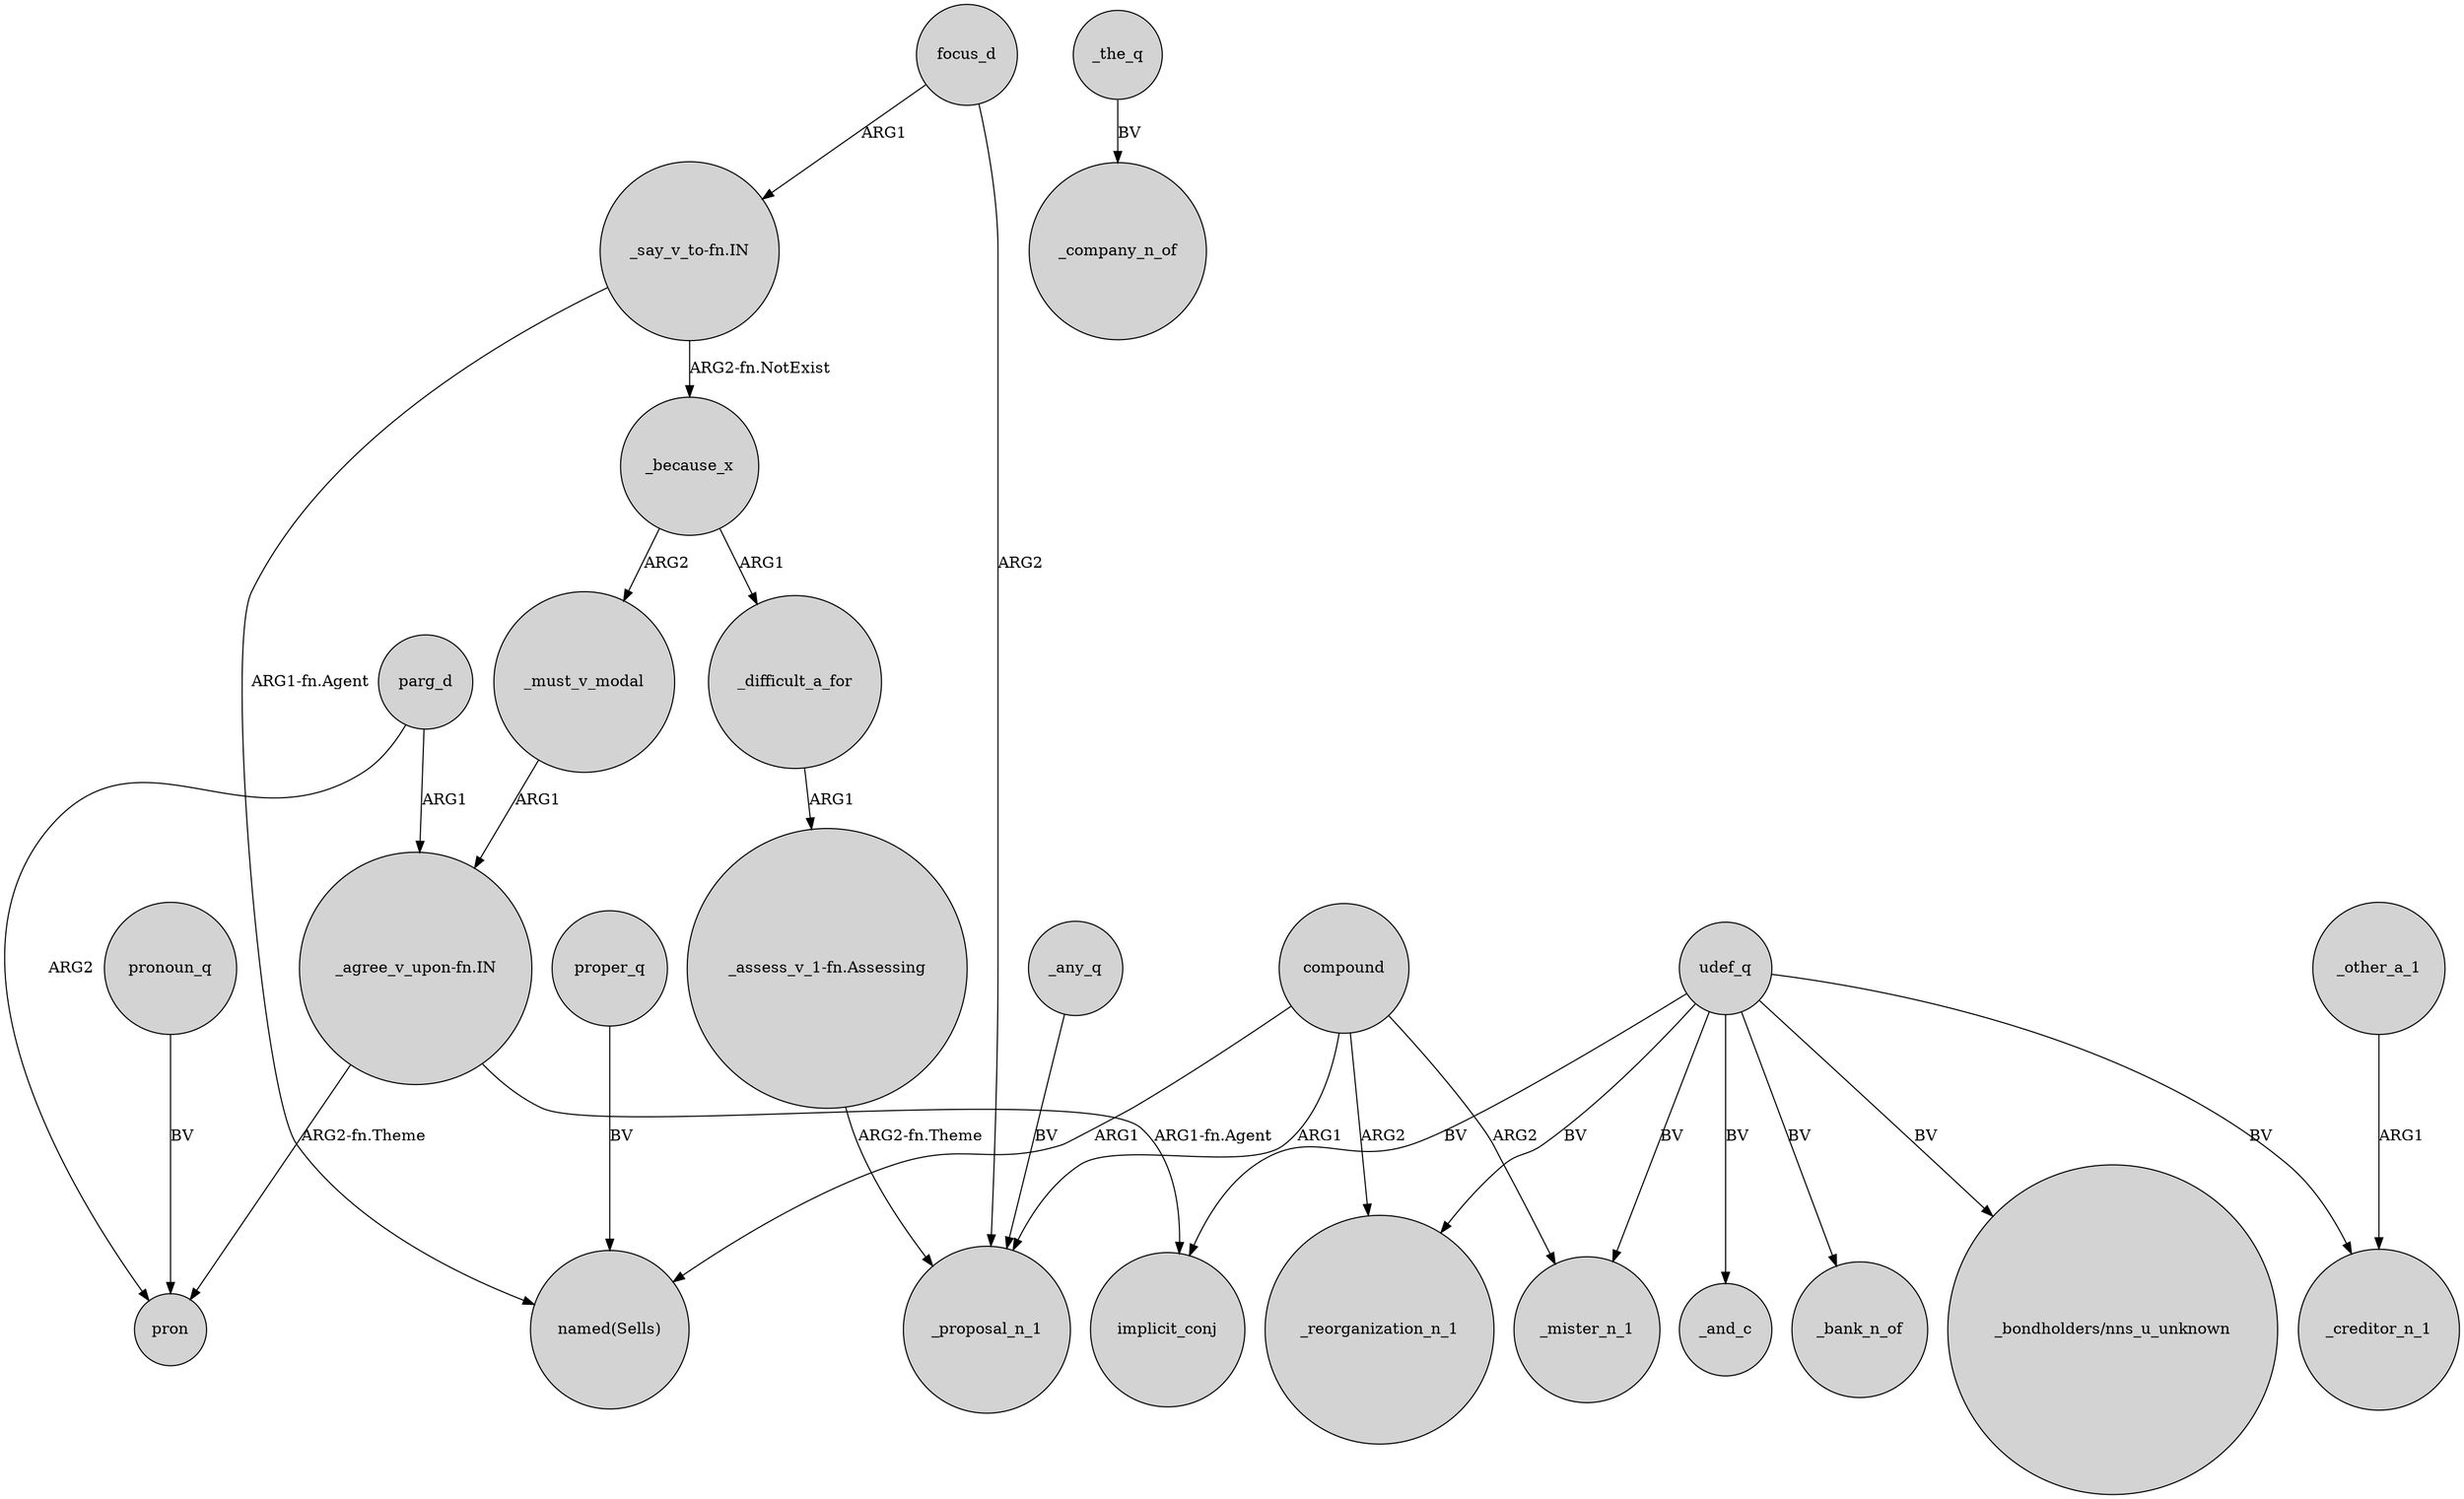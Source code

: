 digraph {
	node [shape=circle style=filled]
	"_agree_v_upon-fn.IN" -> implicit_conj [label="ARG1-fn.Agent"]
	"_say_v_to-fn.IN" -> _because_x [label="ARG2-fn.NotExist"]
	_because_x -> _difficult_a_for [label=ARG1]
	compound -> _mister_n_1 [label=ARG2]
	udef_q -> _mister_n_1 [label=BV]
	_any_q -> _proposal_n_1 [label=BV]
	proper_q -> "named(Sells)" [label=BV]
	udef_q -> implicit_conj [label=BV]
	focus_d -> _proposal_n_1 [label=ARG2]
	_the_q -> _company_n_of [label=BV]
	parg_d -> pron [label=ARG2]
	pronoun_q -> pron [label=BV]
	"_assess_v_1-fn.Assessing" -> _proposal_n_1 [label="ARG2-fn.Theme"]
	compound -> "named(Sells)" [label=ARG1]
	_must_v_modal -> "_agree_v_upon-fn.IN" [label=ARG1]
	udef_q -> "_bondholders/nns_u_unknown" [label=BV]
	compound -> _reorganization_n_1 [label=ARG2]
	"_say_v_to-fn.IN" -> "named(Sells)" [label="ARG1-fn.Agent"]
	_because_x -> _must_v_modal [label=ARG2]
	_other_a_1 -> _creditor_n_1 [label=ARG1]
	udef_q -> _creditor_n_1 [label=BV]
	_difficult_a_for -> "_assess_v_1-fn.Assessing" [label=ARG1]
	parg_d -> "_agree_v_upon-fn.IN" [label=ARG1]
	compound -> _proposal_n_1 [label=ARG1]
	udef_q -> _and_c [label=BV]
	udef_q -> _reorganization_n_1 [label=BV]
	udef_q -> _bank_n_of [label=BV]
	focus_d -> "_say_v_to-fn.IN" [label=ARG1]
	"_agree_v_upon-fn.IN" -> pron [label="ARG2-fn.Theme"]
}
